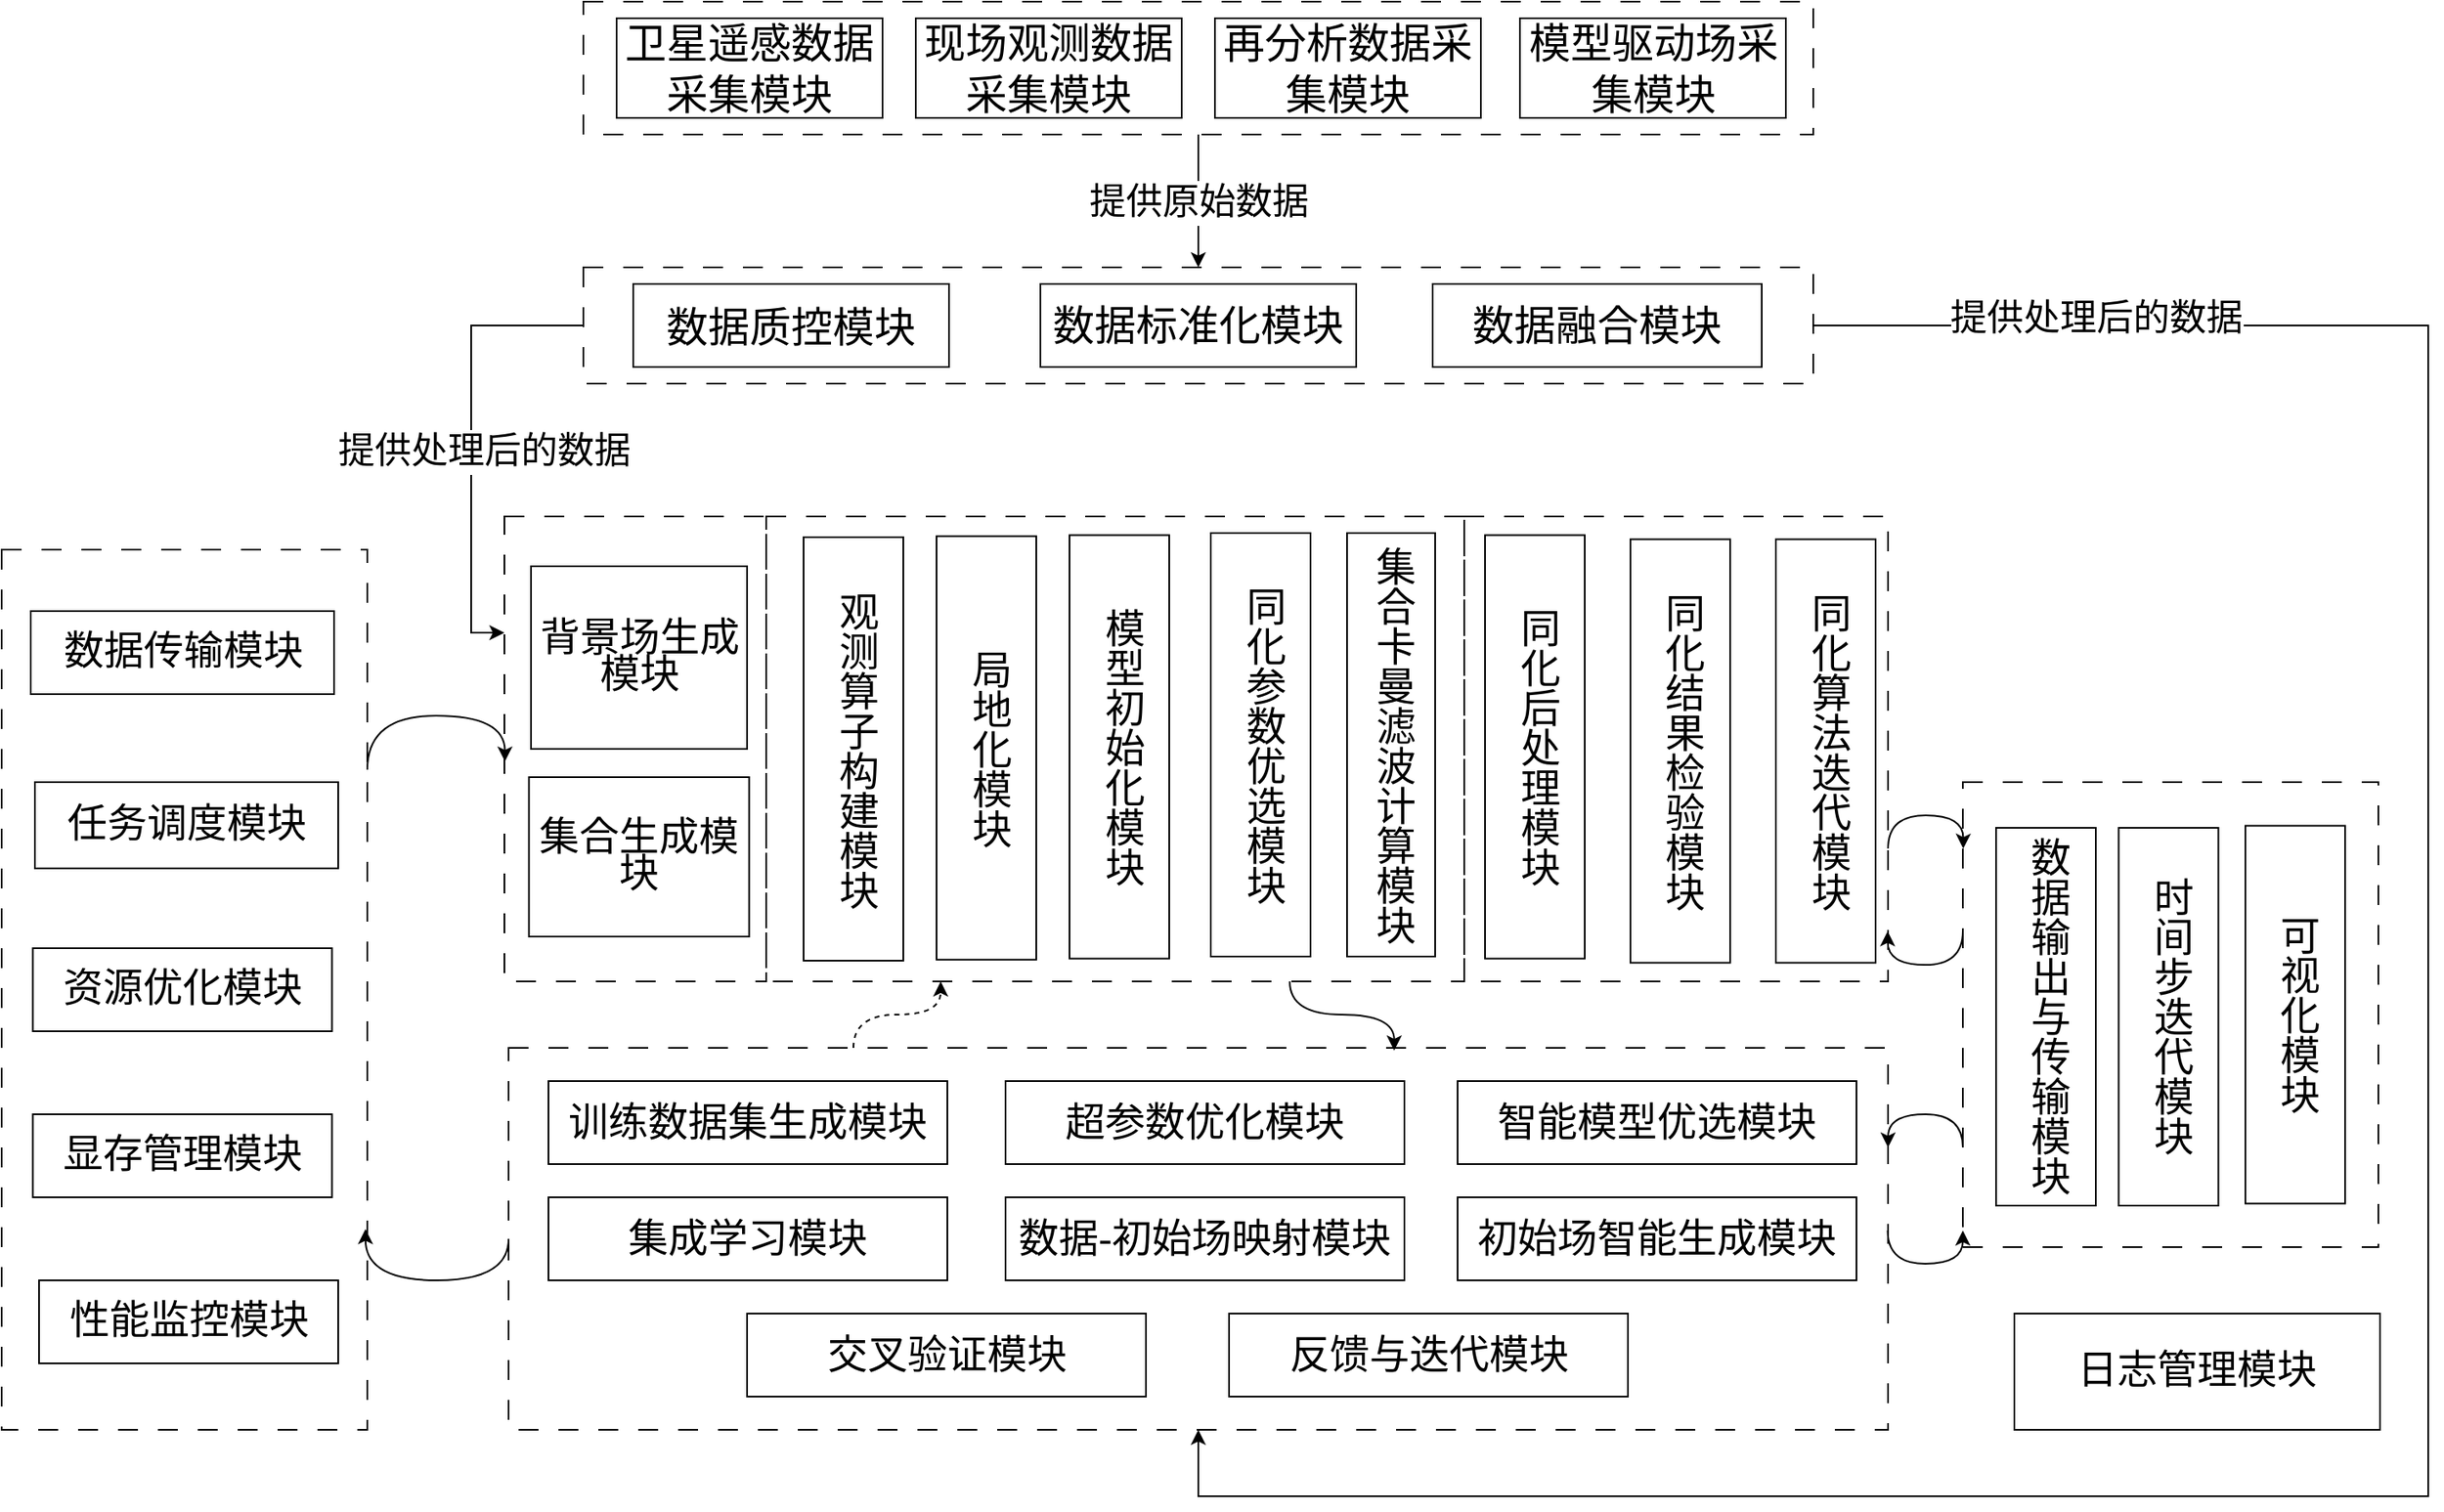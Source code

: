 <mxfile version="24.8.4">
  <diagram name="第 1 页" id="6tLvMGx8VoOJJPcJI_q9">
    <mxGraphModel dx="1579" dy="829" grid="1" gridSize="10" guides="1" tooltips="1" connect="1" arrows="1" fold="1" page="1" pageScale="1" pageWidth="827" pageHeight="1169" math="0" shadow="0">
      <root>
        <mxCell id="0" />
        <mxCell id="1" parent="0" />
        <mxCell id="-LrwF1MawvNRdLnmg8Yx-139" style="edgeStyle=orthogonalEdgeStyle;rounded=0;orthogonalLoop=1;jettySize=auto;html=1;exitX=0;exitY=0.5;exitDx=0;exitDy=0;entryX=0;entryY=0.25;entryDx=0;entryDy=0;" edge="1" parent="1" source="-LrwF1MawvNRdLnmg8Yx-69" target="-LrwF1MawvNRdLnmg8Yx-135">
          <mxGeometry relative="1" as="geometry" />
        </mxCell>
        <mxCell id="-LrwF1MawvNRdLnmg8Yx-80" value="" style="rounded=0;whiteSpace=wrap;html=1;fillColor=none;strokeColor=#000000;fontColor=#000000;dashed=1;dashPattern=12 12;fontSize=25;" vertex="1" parent="1">
          <mxGeometry x="920" y="390" width="255" height="280" as="geometry" />
        </mxCell>
        <mxCell id="-LrwF1MawvNRdLnmg8Yx-136" style="edgeStyle=orthogonalEdgeStyle;rounded=0;orthogonalLoop=1;jettySize=auto;html=1;exitX=0.25;exitY=0;exitDx=0;exitDy=0;entryX=0.25;entryY=1;entryDx=0;entryDy=0;curved=1;dashed=1;" edge="1" parent="1" source="-LrwF1MawvNRdLnmg8Yx-91" target="-LrwF1MawvNRdLnmg8Yx-134">
          <mxGeometry relative="1" as="geometry" />
        </mxCell>
        <mxCell id="-LrwF1MawvNRdLnmg8Yx-91" value="" style="rounded=0;whiteSpace=wrap;html=1;fillColor=none;strokeColor=#000000;fontColor=#000000;dashed=1;dashPattern=12 12;fontSize=25;" vertex="1" parent="1">
          <mxGeometry x="345" y="710" width="830" height="230" as="geometry" />
        </mxCell>
        <mxCell id="-LrwF1MawvNRdLnmg8Yx-95" style="edgeStyle=orthogonalEdgeStyle;rounded=0;orthogonalLoop=1;jettySize=auto;html=1;exitX=1;exitY=0.5;exitDx=0;exitDy=0;entryX=0.5;entryY=1;entryDx=0;entryDy=0;" edge="1" parent="1" source="-LrwF1MawvNRdLnmg8Yx-69" target="-LrwF1MawvNRdLnmg8Yx-91">
          <mxGeometry relative="1" as="geometry">
            <Array as="points">
              <mxPoint x="1500" y="275" />
              <mxPoint x="1500" y="980" />
              <mxPoint x="760" y="980" />
            </Array>
          </mxGeometry>
        </mxCell>
        <mxCell id="-LrwF1MawvNRdLnmg8Yx-69" value="" style="rounded=0;whiteSpace=wrap;html=1;fillColor=none;strokeColor=#000000;fontColor=#000000;dashed=1;dashPattern=12 12;fontSize=25;" vertex="1" parent="1">
          <mxGeometry x="390" y="240" width="740" height="70" as="geometry" />
        </mxCell>
        <mxCell id="-LrwF1MawvNRdLnmg8Yx-6" value="" style="rounded=0;whiteSpace=wrap;html=1;fillColor=none;strokeColor=#000000;fontColor=#000000;dashed=1;dashPattern=12 12;fontSize=25;" vertex="1" parent="1">
          <mxGeometry x="390" y="80" width="740" height="80" as="geometry" />
        </mxCell>
        <mxCell id="-LrwF1MawvNRdLnmg8Yx-13" value="" style="endArrow=classic;html=1;rounded=0;exitX=0.5;exitY=1;exitDx=0;exitDy=0;edgeStyle=orthogonalEdgeStyle;fontSize=25;" edge="1" parent="1" source="-LrwF1MawvNRdLnmg8Yx-6">
          <mxGeometry relative="1" as="geometry">
            <mxPoint x="330" y="390" as="sourcePoint" />
            <mxPoint x="760" y="240" as="targetPoint" />
          </mxGeometry>
        </mxCell>
        <mxCell id="-LrwF1MawvNRdLnmg8Yx-14" value="&lt;font style=&quot;font-size: 22px;&quot; face=&quot;宋体&quot;&gt;提供原始数据&lt;/font&gt;" style="edgeLabel;html=1;align=center;verticalAlign=middle;resizable=0;points=[];fontSize=22;" vertex="1" connectable="0" parent="-LrwF1MawvNRdLnmg8Yx-13">
          <mxGeometry x="0.004" y="-1" relative="1" as="geometry">
            <mxPoint y="1" as="offset" />
          </mxGeometry>
        </mxCell>
        <mxCell id="-LrwF1MawvNRdLnmg8Yx-82" value="&lt;font style=&quot;font-size: 22px;&quot; face=&quot;宋体&quot;&gt;提供处理后的数据&lt;/font&gt;" style="edgeLabel;html=1;align=center;verticalAlign=middle;resizable=0;points=[];fontSize=22;" vertex="1" connectable="0" parent="-LrwF1MawvNRdLnmg8Yx-13">
          <mxGeometry x="0.004" y="-1" relative="1" as="geometry">
            <mxPoint x="-430" y="151" as="offset" />
          </mxGeometry>
        </mxCell>
        <mxCell id="-LrwF1MawvNRdLnmg8Yx-96" value="&lt;font style=&quot;font-size: 22px;&quot; face=&quot;宋体&quot;&gt;提供处理后的数据&lt;/font&gt;" style="edgeLabel;html=1;align=center;verticalAlign=middle;resizable=0;points=[];fontSize=22;" vertex="1" connectable="0" parent="-LrwF1MawvNRdLnmg8Yx-13">
          <mxGeometry x="0.004" y="-1" relative="1" as="geometry">
            <mxPoint x="540" y="71" as="offset" />
          </mxGeometry>
        </mxCell>
        <mxCell id="-LrwF1MawvNRdLnmg8Yx-19" value="&lt;font face=&quot;宋体&quot;&gt;数据标准化模块&lt;/font&gt;" style="rounded=0;whiteSpace=wrap;html=1;align=center;fontSize=25;" vertex="1" parent="1">
          <mxGeometry x="665" y="250" width="190" height="50" as="geometry" />
        </mxCell>
        <mxCell id="-LrwF1MawvNRdLnmg8Yx-23" value="&lt;span style=&quot;line-height: 18px; font-family: 宋体; font-size: 25px;&quot;&gt;&lt;font style=&quot;font-size: 25px;&quot;&gt;数据质控模块&lt;/font&gt;&lt;/span&gt;" style="rounded=0;whiteSpace=wrap;html=1;align=center;fontSize=25;" vertex="1" parent="1">
          <mxGeometry x="420" y="250" width="190" height="50" as="geometry" />
        </mxCell>
        <mxCell id="-LrwF1MawvNRdLnmg8Yx-63" value="&lt;p style=&quot;margin-top: 0pt; margin-bottom: 0pt; margin-left: 0in; direction: ltr; unicode-bidi: embed; word-break: normal; font-size: 25px;&quot;&gt;&lt;font face=&quot;宋体&quot; style=&quot;font-size: 25px;&quot;&gt;&lt;span style=&quot;font-size: 25px;&quot;&gt;卫星遥感数据采集模块&lt;/span&gt;&lt;/font&gt;&lt;/p&gt;" style="rounded=0;whiteSpace=wrap;html=1;fontSize=25;" vertex="1" parent="1">
          <mxGeometry x="410" y="90" width="160" height="60" as="geometry" />
        </mxCell>
        <mxCell id="-LrwF1MawvNRdLnmg8Yx-64" value="&lt;p style=&quot;margin-top: 0pt; margin-bottom: 0pt; margin-left: 0in; direction: ltr; unicode-bidi: embed; word-break: normal; font-size: 25px;&quot;&gt;&lt;font face=&quot;宋体&quot; style=&quot;font-size: 25px;&quot;&gt;&lt;span style=&quot;font-size: 25px;&quot;&gt;现场观测数据采集模块&lt;/span&gt;&lt;/font&gt;&lt;/p&gt;" style="rounded=0;whiteSpace=wrap;html=1;fontSize=25;" vertex="1" parent="1">
          <mxGeometry x="590" y="90" width="160" height="60" as="geometry" />
        </mxCell>
        <mxCell id="-LrwF1MawvNRdLnmg8Yx-65" value="&lt;p style=&quot;margin-top: 0pt; margin-bottom: 0pt; margin-left: 0in; direction: ltr; unicode-bidi: embed; word-break: normal; font-size: 25px;&quot;&gt;&lt;font face=&quot;宋体&quot; style=&quot;font-size: 25px;&quot;&gt;&lt;span style=&quot;font-size: 25px;&quot;&gt;再分析数据采集模块&lt;/span&gt;&lt;/font&gt;&lt;/p&gt;" style="rounded=0;whiteSpace=wrap;html=1;fontSize=25;" vertex="1" parent="1">
          <mxGeometry x="770" y="90" width="160" height="60" as="geometry" />
        </mxCell>
        <mxCell id="-LrwF1MawvNRdLnmg8Yx-66" value="&lt;p style=&quot;margin-top: 0pt; margin-bottom: 0pt; margin-left: 0in; direction: ltr; unicode-bidi: embed; word-break: normal; font-size: 25px;&quot;&gt;&lt;font face=&quot;宋体&quot; style=&quot;font-size: 25px;&quot;&gt;&lt;span style=&quot;font-size: 25px;&quot;&gt;模型驱动场采集模块&lt;/span&gt;&lt;/font&gt;&lt;/p&gt;" style="rounded=0;whiteSpace=wrap;html=1;fontSize=25;" vertex="1" parent="1">
          <mxGeometry x="953.5" y="90" width="160" height="60" as="geometry" />
        </mxCell>
        <mxCell id="-LrwF1MawvNRdLnmg8Yx-67" value="&lt;font face=&quot;宋体&quot;&gt;数据融合模块&lt;/font&gt;" style="rounded=0;whiteSpace=wrap;html=1;align=center;fontSize=25;" vertex="1" parent="1">
          <mxGeometry x="901" y="250" width="198" height="50" as="geometry" />
        </mxCell>
        <mxCell id="-LrwF1MawvNRdLnmg8Yx-70" value="&lt;span style=&quot;line-height: 18px; font-family: 宋体;&quot;&gt;&lt;font style=&quot;font-size: 24px;&quot;&gt;集合生成模块&lt;/font&gt;&lt;/span&gt;" style="rounded=0;whiteSpace=wrap;html=1;align=center;" vertex="1" parent="1">
          <mxGeometry x="357.25" y="547" width="132.5" height="96" as="geometry" />
        </mxCell>
        <mxCell id="-LrwF1MawvNRdLnmg8Yx-71" value="&lt;span style=&quot;line-height: 18px; font-family: 宋体;&quot;&gt;&lt;font style=&quot;font-size: 24px;&quot;&gt;观测算子构建模块&lt;/font&gt;&lt;/span&gt;" style="rounded=0;whiteSpace=wrap;html=1;textDirection=vertical-lr;align=center;" vertex="1" parent="1">
          <mxGeometry x="522.5" y="402.5" width="60" height="255" as="geometry" />
        </mxCell>
        <mxCell id="-LrwF1MawvNRdLnmg8Yx-72" value="&lt;span style=&quot;line-height: 18px; font-family: 宋体;&quot;&gt;&lt;font style=&quot;font-size: 24px;&quot;&gt;局地化模块&lt;/font&gt;&lt;/span&gt;" style="rounded=0;whiteSpace=wrap;html=1;textDirection=vertical-lr;align=center;" vertex="1" parent="1">
          <mxGeometry x="602.5" y="401.88" width="60" height="255" as="geometry" />
        </mxCell>
        <mxCell id="-LrwF1MawvNRdLnmg8Yx-73" value="&lt;span style=&quot;line-height: 18px; font-family: 宋体;&quot;&gt;&lt;font style=&quot;font-size: 24px;&quot;&gt;模型初始化模块&lt;/font&gt;&lt;/span&gt;" style="rounded=0;whiteSpace=wrap;html=1;textDirection=vertical-lr;align=center;" vertex="1" parent="1">
          <mxGeometry x="682.5" y="401.25" width="60" height="255" as="geometry" />
        </mxCell>
        <mxCell id="-LrwF1MawvNRdLnmg8Yx-74" value="&lt;span style=&quot;line-height: 18px; font-family: 宋体;&quot;&gt;&lt;font style=&quot;font-size: 24px;&quot;&gt;背景场生成模块&lt;/font&gt;&lt;/span&gt;" style="rounded=0;whiteSpace=wrap;html=1;align=center;" vertex="1" parent="1">
          <mxGeometry x="358.5" y="420" width="130" height="110" as="geometry" />
        </mxCell>
        <mxCell id="-LrwF1MawvNRdLnmg8Yx-75" value="&lt;span style=&quot;line-height: 18px; font-family: 宋体;&quot;&gt;&lt;font style=&quot;font-size: 24px;&quot;&gt;同化参数优选模块&lt;/font&gt;&lt;/span&gt;" style="rounded=0;whiteSpace=wrap;html=1;textDirection=vertical-lr;align=center;" vertex="1" parent="1">
          <mxGeometry x="767.5" y="400" width="60" height="255" as="geometry" />
        </mxCell>
        <mxCell id="-LrwF1MawvNRdLnmg8Yx-76" value="&lt;span style=&quot;line-height: 18px; font-family: 宋体;&quot;&gt;&lt;font style=&quot;font-size: 24px;&quot;&gt;集合卡曼滤波计算模块&lt;/font&gt;&lt;/span&gt;" style="rounded=0;whiteSpace=wrap;html=1;textDirection=vertical-lr;align=center;" vertex="1" parent="1">
          <mxGeometry x="849.5" y="400" width="53" height="255" as="geometry" />
        </mxCell>
        <mxCell id="-LrwF1MawvNRdLnmg8Yx-77" value="&lt;span style=&quot;line-height: 18px; font-family: 宋体;&quot;&gt;&lt;font style=&quot;font-size: 24px;&quot;&gt;同化后处理模块&lt;/font&gt;&lt;/span&gt;" style="rounded=0;whiteSpace=wrap;html=1;textDirection=vertical-lr;align=center;" vertex="1" parent="1">
          <mxGeometry x="932.5" y="401.25" width="60" height="255" as="geometry" />
        </mxCell>
        <mxCell id="-LrwF1MawvNRdLnmg8Yx-78" value="&lt;span style=&quot;line-height: 18px; font-family: 宋体;&quot;&gt;&lt;font style=&quot;font-size: 24px;&quot;&gt;同化结果检验模块&lt;/font&gt;&lt;/span&gt;" style="rounded=0;whiteSpace=wrap;html=1;textDirection=vertical-lr;align=center;" vertex="1" parent="1">
          <mxGeometry x="1020" y="403.75" width="60" height="255" as="geometry" />
        </mxCell>
        <mxCell id="-LrwF1MawvNRdLnmg8Yx-79" value="&lt;span style=&quot;line-height: 18px; font-family: 宋体;&quot;&gt;&lt;font style=&quot;font-size: 24px;&quot;&gt;同化算法迭代模块&lt;/font&gt;&lt;/span&gt;" style="rounded=0;whiteSpace=wrap;html=1;textDirection=vertical-lr;align=center;" vertex="1" parent="1">
          <mxGeometry x="1107.5" y="403.75" width="60" height="255" as="geometry" />
        </mxCell>
        <mxCell id="-LrwF1MawvNRdLnmg8Yx-83" value="&lt;p style=&quot;margin-top: 0pt; margin-bottom: 0pt; margin-left: 0in; direction: ltr; unicode-bidi: embed; word-break: normal;&quot;&gt;&lt;font face=&quot;宋体&quot;&gt;&lt;span style=&quot;font-size: 24px;&quot;&gt;训练数据集生成模块&lt;/span&gt;&lt;/font&gt;&lt;/p&gt;" style="rounded=0;whiteSpace=wrap;html=1;" vertex="1" parent="1">
          <mxGeometry x="369" y="730" width="240" height="50" as="geometry" />
        </mxCell>
        <mxCell id="-LrwF1MawvNRdLnmg8Yx-84" value="&lt;p style=&quot;margin-top: 0pt; margin-bottom: 0pt; margin-left: 0in; direction: ltr; unicode-bidi: embed; word-break: normal;&quot;&gt;&lt;font face=&quot;宋体&quot;&gt;&lt;span style=&quot;font-size: 24px;&quot;&gt;交叉验证模块&lt;/span&gt;&lt;/font&gt;&lt;/p&gt;" style="rounded=0;whiteSpace=wrap;html=1;" vertex="1" parent="1">
          <mxGeometry x="488.5" y="870" width="240" height="50" as="geometry" />
        </mxCell>
        <mxCell id="-LrwF1MawvNRdLnmg8Yx-85" value="&lt;p style=&quot;margin-top: 0pt; margin-bottom: 0pt; margin-left: 0in; direction: ltr; unicode-bidi: embed; word-break: normal;&quot;&gt;&lt;font face=&quot;宋体&quot;&gt;&lt;span style=&quot;font-size: 24px;&quot;&gt;集成学习模块&lt;/span&gt;&lt;/font&gt;&lt;/p&gt;" style="rounded=0;whiteSpace=wrap;html=1;" vertex="1" parent="1">
          <mxGeometry x="369" y="800" width="240" height="50" as="geometry" />
        </mxCell>
        <mxCell id="-LrwF1MawvNRdLnmg8Yx-86" value="&lt;p style=&quot;margin-top: 0pt; margin-bottom: 0pt; margin-left: 0in; direction: ltr; unicode-bidi: embed; word-break: normal;&quot;&gt;&lt;font face=&quot;宋体&quot;&gt;&lt;span style=&quot;font-size: 24px;&quot;&gt;超参数优化模块&lt;/span&gt;&lt;/font&gt;&lt;/p&gt;" style="rounded=0;whiteSpace=wrap;html=1;" vertex="1" parent="1">
          <mxGeometry x="644" y="730" width="240" height="50" as="geometry" />
        </mxCell>
        <mxCell id="-LrwF1MawvNRdLnmg8Yx-87" value="&lt;p style=&quot;margin-top: 0pt; margin-bottom: 0pt; margin-left: 0in; direction: ltr; unicode-bidi: embed; word-break: normal;&quot;&gt;&lt;font face=&quot;宋体&quot;&gt;&lt;span style=&quot;font-size: 24px;&quot;&gt;智能模型优选模块&lt;/span&gt;&lt;/font&gt;&lt;/p&gt;" style="rounded=0;whiteSpace=wrap;html=1;" vertex="1" parent="1">
          <mxGeometry x="916" y="730" width="240" height="50" as="geometry" />
        </mxCell>
        <mxCell id="-LrwF1MawvNRdLnmg8Yx-88" value="&lt;p style=&quot;margin-top: 0pt; margin-bottom: 0pt; margin-left: 0in; direction: ltr; unicode-bidi: embed; word-break: normal;&quot;&gt;&lt;font face=&quot;宋体&quot;&gt;&lt;span style=&quot;font-size: 24px;&quot;&gt;数据-初始场映射模块&lt;/span&gt;&lt;/font&gt;&lt;/p&gt;" style="rounded=0;whiteSpace=wrap;html=1;" vertex="1" parent="1">
          <mxGeometry x="644" y="800" width="240" height="50" as="geometry" />
        </mxCell>
        <mxCell id="-LrwF1MawvNRdLnmg8Yx-89" value="&lt;p style=&quot;margin-top: 0pt; margin-bottom: 0pt; margin-left: 0in; direction: ltr; unicode-bidi: embed; word-break: normal;&quot;&gt;&lt;font face=&quot;宋体&quot;&gt;&lt;span style=&quot;font-size: 24px;&quot;&gt;初始场智能生成模块&lt;/span&gt;&lt;/font&gt;&lt;/p&gt;" style="rounded=0;whiteSpace=wrap;html=1;" vertex="1" parent="1">
          <mxGeometry x="916" y="800" width="240" height="50" as="geometry" />
        </mxCell>
        <mxCell id="-LrwF1MawvNRdLnmg8Yx-90" value="&lt;p style=&quot;margin-top: 0pt; margin-bottom: 0pt; margin-left: 0in; direction: ltr; unicode-bidi: embed; word-break: normal;&quot;&gt;&lt;font face=&quot;宋体&quot;&gt;&lt;span style=&quot;font-size: 24px;&quot;&gt;反馈与迭代模块&lt;/span&gt;&lt;/font&gt;&lt;/p&gt;" style="rounded=0;whiteSpace=wrap;html=1;" vertex="1" parent="1">
          <mxGeometry x="778.5" y="870" width="240" height="50" as="geometry" />
        </mxCell>
        <mxCell id="-LrwF1MawvNRdLnmg8Yx-114" value="" style="rounded=0;whiteSpace=wrap;html=1;fillColor=none;strokeColor=#000000;dashed=1;dashPattern=12 12;" vertex="1" parent="1">
          <mxGeometry x="40" y="410" width="220" height="530" as="geometry" />
        </mxCell>
        <mxCell id="-LrwF1MawvNRdLnmg8Yx-117" value="&lt;span style=&quot;line-height: 18px; font-family: 宋体;&quot;&gt;&lt;font style=&quot;font-size: 24px;&quot;&gt;显存管理模块&lt;/font&gt;&lt;/span&gt;" style="rounded=0;whiteSpace=wrap;html=1;align=center;" vertex="1" parent="1">
          <mxGeometry x="58.75" y="750" width="180" height="50" as="geometry" />
        </mxCell>
        <mxCell id="-LrwF1MawvNRdLnmg8Yx-118" value="&lt;span style=&quot;line-height: 18px; font-family: 宋体;&quot;&gt;&lt;font style=&quot;font-size: 24px;&quot;&gt;性能监控模块&lt;/font&gt;&lt;/span&gt;" style="rounded=0;whiteSpace=wrap;html=1;align=center;" vertex="1" parent="1">
          <mxGeometry x="62.5" y="850" width="180" height="50" as="geometry" />
        </mxCell>
        <mxCell id="-LrwF1MawvNRdLnmg8Yx-119" value="&lt;span style=&quot;line-height: 18px; font-family: 宋体;&quot;&gt;&lt;font style=&quot;font-size: 24px;&quot;&gt;资源优化模块&lt;/font&gt;&lt;/span&gt;" style="rounded=0;whiteSpace=wrap;html=1;align=center;" vertex="1" parent="1">
          <mxGeometry x="58.75" y="650" width="180" height="50" as="geometry" />
        </mxCell>
        <mxCell id="-LrwF1MawvNRdLnmg8Yx-120" value="&lt;span style=&quot;line-height: 18px; font-family: 宋体;&quot;&gt;&lt;font style=&quot;font-size: 24px;&quot;&gt;任务调度模块&lt;/font&gt;&lt;/span&gt;" style="rounded=0;whiteSpace=wrap;html=1;align=center;" vertex="1" parent="1">
          <mxGeometry x="60" y="550" width="182.5" height="51.9" as="geometry" />
        </mxCell>
        <mxCell id="-LrwF1MawvNRdLnmg8Yx-121" value="&lt;span style=&quot;line-height: 18px; font-family: 宋体;&quot;&gt;&lt;font style=&quot;font-size: 24px;&quot;&gt;数据传输模块&lt;/font&gt;&lt;/span&gt;" style="rounded=0;whiteSpace=wrap;html=1;align=center;" vertex="1" parent="1">
          <mxGeometry x="57.5" y="447" width="182.5" height="50" as="geometry" />
        </mxCell>
        <mxCell id="-LrwF1MawvNRdLnmg8Yx-122" value="" style="rounded=0;whiteSpace=wrap;html=1;fillColor=none;strokeColor=#000000;dashed=1;dashPattern=12 12;" vertex="1" parent="1">
          <mxGeometry x="1220" y="550" width="250" height="280" as="geometry" />
        </mxCell>
        <mxCell id="-LrwF1MawvNRdLnmg8Yx-123" value="&lt;span style=&quot;line-height: 18px; font-family: 宋体;&quot;&gt;&lt;font style=&quot;font-size: 24px;&quot;&gt;日志管理模块&lt;/font&gt;&lt;/span&gt;" style="rounded=0;whiteSpace=wrap;html=1;align=center;" vertex="1" parent="1">
          <mxGeometry x="1251" y="870" width="220" height="70" as="geometry" />
        </mxCell>
        <mxCell id="-LrwF1MawvNRdLnmg8Yx-124" value="&lt;span style=&quot;line-height: 18px; font-family: 宋体;&quot;&gt;&lt;font style=&quot;font-size: 24px;&quot;&gt;时间步迭代模块&lt;/font&gt;&lt;/span&gt;" style="rounded=0;whiteSpace=wrap;html=1;textDirection=vertical-lr;align=center;" vertex="1" parent="1">
          <mxGeometry x="1313.75" y="577.49" width="60" height="227.51" as="geometry" />
        </mxCell>
        <mxCell id="-LrwF1MawvNRdLnmg8Yx-125" value="&lt;span style=&quot;line-height: 18px; font-family: 宋体;&quot;&gt;&lt;font style=&quot;font-size: 24px;&quot;&gt;数据输出与传输模块&lt;/font&gt;&lt;/span&gt;" style="rounded=0;whiteSpace=wrap;html=1;textDirection=vertical-lr;align=center;" vertex="1" parent="1">
          <mxGeometry x="1240" y="577.49" width="60" height="227.51" as="geometry" />
        </mxCell>
        <mxCell id="-LrwF1MawvNRdLnmg8Yx-128" value="&lt;span style=&quot;line-height: 18px; font-family: 宋体;&quot;&gt;&lt;font style=&quot;font-size: 24px;&quot;&gt;可视化模块&lt;/font&gt;&lt;/span&gt;" style="rounded=0;whiteSpace=wrap;html=1;textDirection=vertical-lr;align=center;" vertex="1" parent="1">
          <mxGeometry x="1390" y="576.25" width="60" height="227.51" as="geometry" />
        </mxCell>
        <mxCell id="-LrwF1MawvNRdLnmg8Yx-134" value="" style="rounded=0;whiteSpace=wrap;html=1;fillColor=none;strokeColor=#000000;fontColor=#000000;dashed=1;dashPattern=12 12;fontSize=25;" vertex="1" parent="1">
          <mxGeometry x="500" y="390" width="420" height="280" as="geometry" />
        </mxCell>
        <mxCell id="-LrwF1MawvNRdLnmg8Yx-135" value="" style="rounded=0;whiteSpace=wrap;html=1;fillColor=none;strokeColor=#000000;fontColor=#000000;dashed=1;dashPattern=12 12;fontSize=25;" vertex="1" parent="1">
          <mxGeometry x="342.5" y="390" width="157.5" height="280" as="geometry" />
        </mxCell>
        <mxCell id="-LrwF1MawvNRdLnmg8Yx-137" style="edgeStyle=orthogonalEdgeStyle;rounded=0;orthogonalLoop=1;jettySize=auto;html=1;exitX=0.75;exitY=1;exitDx=0;exitDy=0;entryX=0.642;entryY=0.007;entryDx=0;entryDy=0;entryPerimeter=0;curved=1;" edge="1" parent="1" source="-LrwF1MawvNRdLnmg8Yx-134" target="-LrwF1MawvNRdLnmg8Yx-91">
          <mxGeometry relative="1" as="geometry" />
        </mxCell>
        <mxCell id="-LrwF1MawvNRdLnmg8Yx-152" style="edgeStyle=orthogonalEdgeStyle;rounded=0;orthogonalLoop=1;jettySize=auto;html=1;exitX=1;exitY=0.25;exitDx=0;exitDy=0;curved=1;entryX=0.002;entryY=0.527;entryDx=0;entryDy=0;entryPerimeter=0;" edge="1" parent="1" source="-LrwF1MawvNRdLnmg8Yx-114" target="-LrwF1MawvNRdLnmg8Yx-135">
          <mxGeometry relative="1" as="geometry">
            <mxPoint x="340" y="538" as="targetPoint" />
            <Array as="points">
              <mxPoint x="260" y="510" />
              <mxPoint x="343" y="510" />
            </Array>
          </mxGeometry>
        </mxCell>
        <mxCell id="-LrwF1MawvNRdLnmg8Yx-153" style="edgeStyle=orthogonalEdgeStyle;rounded=0;orthogonalLoop=1;jettySize=auto;html=1;exitX=0;exitY=0.5;exitDx=0;exitDy=0;entryX=0.995;entryY=0.772;entryDx=0;entryDy=0;entryPerimeter=0;curved=1;" edge="1" parent="1" source="-LrwF1MawvNRdLnmg8Yx-91" target="-LrwF1MawvNRdLnmg8Yx-114">
          <mxGeometry relative="1" as="geometry">
            <Array as="points">
              <mxPoint x="345" y="850" />
              <mxPoint x="259" y="850" />
            </Array>
          </mxGeometry>
        </mxCell>
        <mxCell id="-LrwF1MawvNRdLnmg8Yx-155" value="" style="endArrow=classic;html=1;rounded=0;entryX=0.009;entryY=0.143;entryDx=0;entryDy=0;entryPerimeter=0;edgeStyle=orthogonalEdgeStyle;curved=1;" edge="1" parent="1">
          <mxGeometry width="50" height="50" relative="1" as="geometry">
            <mxPoint x="1175" y="590" as="sourcePoint" />
            <mxPoint x="1220.25" y="590.04" as="targetPoint" />
            <Array as="points">
              <mxPoint x="1175" y="570" />
              <mxPoint x="1220" y="570" />
            </Array>
          </mxGeometry>
        </mxCell>
        <mxCell id="-LrwF1MawvNRdLnmg8Yx-156" value="" style="endArrow=classic;html=1;rounded=0;entryX=0.009;entryY=0.143;entryDx=0;entryDy=0;entryPerimeter=0;edgeStyle=orthogonalEdgeStyle;curved=1;" edge="1" parent="1">
          <mxGeometry width="50" height="50" relative="1" as="geometry">
            <mxPoint x="1174.75" y="820" as="sourcePoint" />
            <mxPoint x="1220" y="820.04" as="targetPoint" />
            <Array as="points">
              <mxPoint x="1175" y="840" />
              <mxPoint x="1220" y="840" />
            </Array>
          </mxGeometry>
        </mxCell>
        <mxCell id="-LrwF1MawvNRdLnmg8Yx-157" value="" style="endArrow=classic;html=1;rounded=0;exitX=0;exitY=0.32;exitDx=0;exitDy=0;exitPerimeter=0;entryX=0.999;entryY=0.892;entryDx=0;entryDy=0;entryPerimeter=0;edgeStyle=orthogonalEdgeStyle;curved=1;" edge="1" parent="1" source="-LrwF1MawvNRdLnmg8Yx-122" target="-LrwF1MawvNRdLnmg8Yx-80">
          <mxGeometry width="50" height="50" relative="1" as="geometry">
            <mxPoint x="1120" y="720" as="sourcePoint" />
            <mxPoint x="1170" y="670" as="targetPoint" />
            <Array as="points">
              <mxPoint x="1220" y="660" />
              <mxPoint x="1175" y="660" />
            </Array>
          </mxGeometry>
        </mxCell>
        <mxCell id="-LrwF1MawvNRdLnmg8Yx-158" value="" style="endArrow=classic;html=1;rounded=0;exitX=0;exitY=0.32;exitDx=0;exitDy=0;exitPerimeter=0;entryX=0.999;entryY=0.892;entryDx=0;entryDy=0;entryPerimeter=0;edgeStyle=orthogonalEdgeStyle;curved=1;" edge="1" parent="1">
          <mxGeometry width="50" height="50" relative="1" as="geometry">
            <mxPoint x="1220" y="770" as="sourcePoint" />
            <mxPoint x="1175" y="770" as="targetPoint" />
            <Array as="points">
              <mxPoint x="1220" y="750" />
              <mxPoint x="1175" y="750" />
            </Array>
          </mxGeometry>
        </mxCell>
      </root>
    </mxGraphModel>
  </diagram>
</mxfile>
